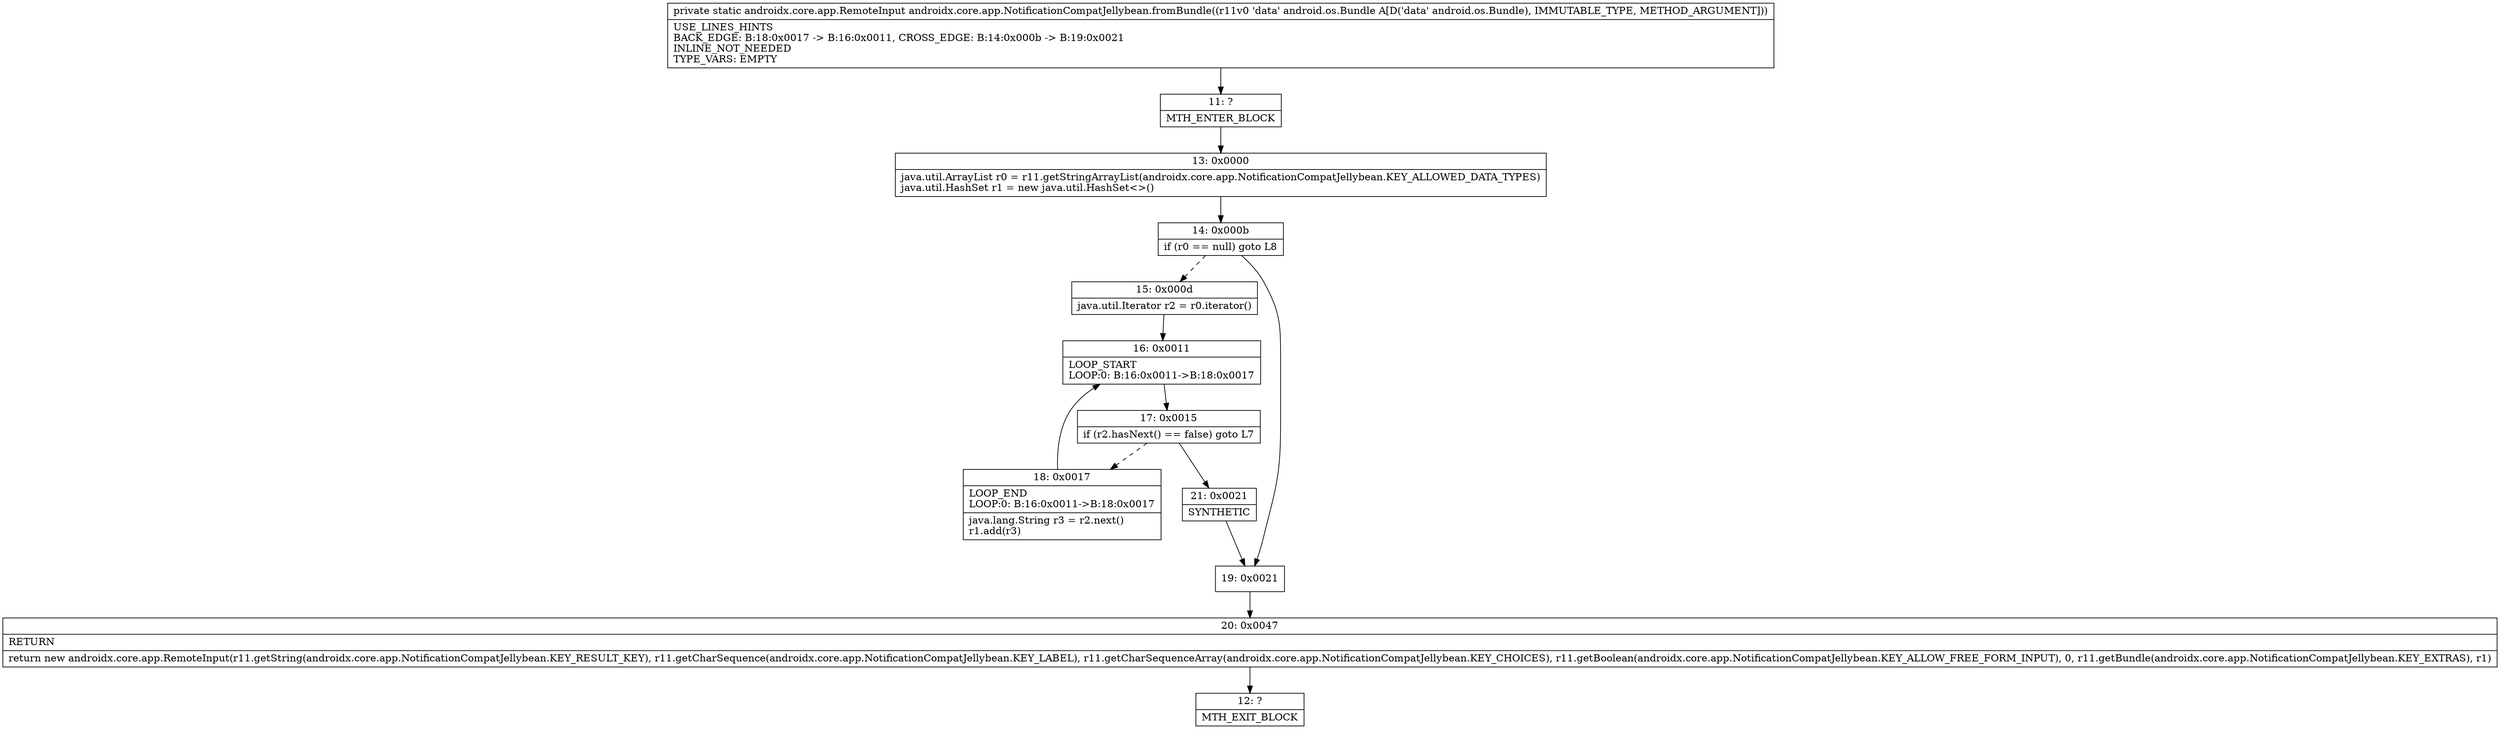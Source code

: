 digraph "CFG forandroidx.core.app.NotificationCompatJellybean.fromBundle(Landroid\/os\/Bundle;)Landroidx\/core\/app\/RemoteInput;" {
Node_11 [shape=record,label="{11\:\ ?|MTH_ENTER_BLOCK\l}"];
Node_13 [shape=record,label="{13\:\ 0x0000|java.util.ArrayList r0 = r11.getStringArrayList(androidx.core.app.NotificationCompatJellybean.KEY_ALLOWED_DATA_TYPES)\ljava.util.HashSet r1 = new java.util.HashSet\<\>()\l}"];
Node_14 [shape=record,label="{14\:\ 0x000b|if (r0 == null) goto L8\l}"];
Node_15 [shape=record,label="{15\:\ 0x000d|java.util.Iterator r2 = r0.iterator()\l}"];
Node_16 [shape=record,label="{16\:\ 0x0011|LOOP_START\lLOOP:0: B:16:0x0011\-\>B:18:0x0017\l}"];
Node_17 [shape=record,label="{17\:\ 0x0015|if (r2.hasNext() == false) goto L7\l}"];
Node_18 [shape=record,label="{18\:\ 0x0017|LOOP_END\lLOOP:0: B:16:0x0011\-\>B:18:0x0017\l|java.lang.String r3 = r2.next()\lr1.add(r3)\l}"];
Node_21 [shape=record,label="{21\:\ 0x0021|SYNTHETIC\l}"];
Node_19 [shape=record,label="{19\:\ 0x0021}"];
Node_20 [shape=record,label="{20\:\ 0x0047|RETURN\l|return new androidx.core.app.RemoteInput(r11.getString(androidx.core.app.NotificationCompatJellybean.KEY_RESULT_KEY), r11.getCharSequence(androidx.core.app.NotificationCompatJellybean.KEY_LABEL), r11.getCharSequenceArray(androidx.core.app.NotificationCompatJellybean.KEY_CHOICES), r11.getBoolean(androidx.core.app.NotificationCompatJellybean.KEY_ALLOW_FREE_FORM_INPUT), 0, r11.getBundle(androidx.core.app.NotificationCompatJellybean.KEY_EXTRAS), r1)\l}"];
Node_12 [shape=record,label="{12\:\ ?|MTH_EXIT_BLOCK\l}"];
MethodNode[shape=record,label="{private static androidx.core.app.RemoteInput androidx.core.app.NotificationCompatJellybean.fromBundle((r11v0 'data' android.os.Bundle A[D('data' android.os.Bundle), IMMUTABLE_TYPE, METHOD_ARGUMENT]))  | USE_LINES_HINTS\lBACK_EDGE: B:18:0x0017 \-\> B:16:0x0011, CROSS_EDGE: B:14:0x000b \-\> B:19:0x0021\lINLINE_NOT_NEEDED\lTYPE_VARS: EMPTY\l}"];
MethodNode -> Node_11;Node_11 -> Node_13;
Node_13 -> Node_14;
Node_14 -> Node_15[style=dashed];
Node_14 -> Node_19;
Node_15 -> Node_16;
Node_16 -> Node_17;
Node_17 -> Node_18[style=dashed];
Node_17 -> Node_21;
Node_18 -> Node_16;
Node_21 -> Node_19;
Node_19 -> Node_20;
Node_20 -> Node_12;
}

